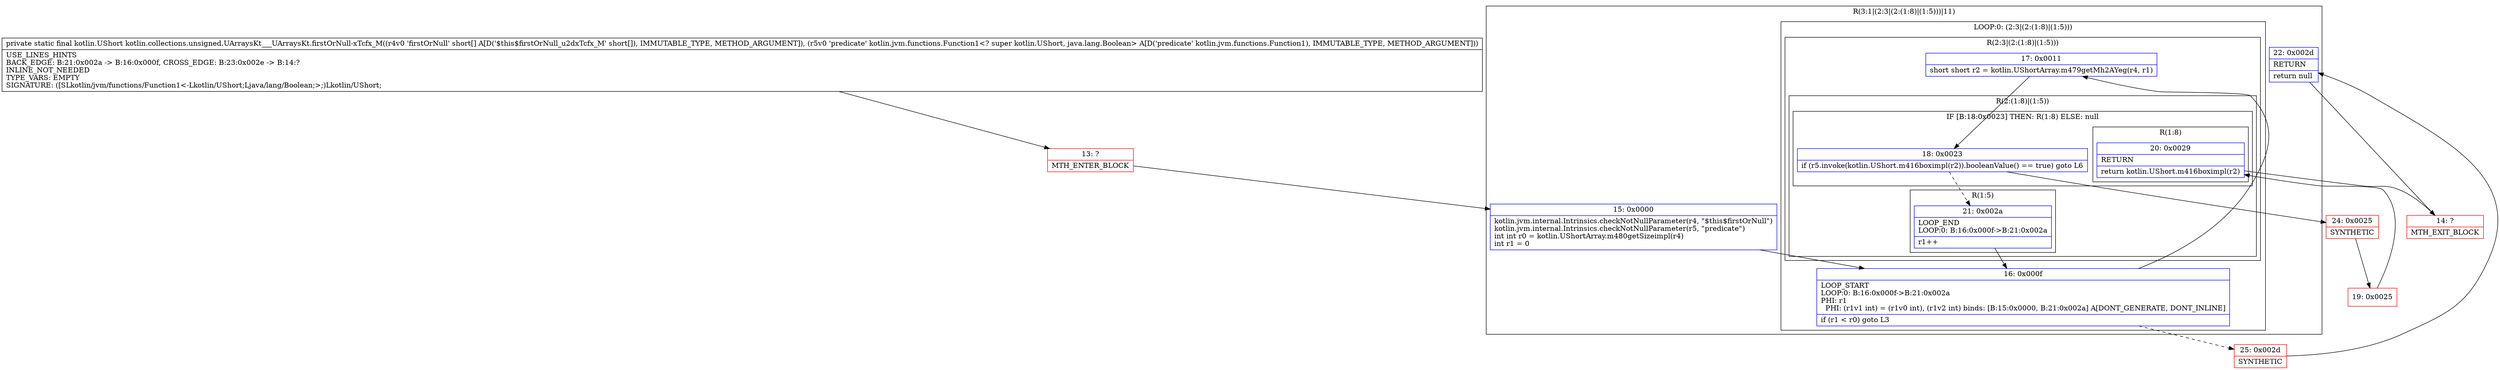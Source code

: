 digraph "CFG forkotlin.collections.unsigned.UArraysKt___UArraysKt.firstOrNull\-xTcfx_M([SLkotlin\/jvm\/functions\/Function1;)Lkotlin\/UShort;" {
subgraph cluster_Region_681553591 {
label = "R(3:1|(2:3|(2:(1:8)|(1:5)))|11)";
node [shape=record,color=blue];
Node_15 [shape=record,label="{15\:\ 0x0000|kotlin.jvm.internal.Intrinsics.checkNotNullParameter(r4, \"$this$firstOrNull\")\lkotlin.jvm.internal.Intrinsics.checkNotNullParameter(r5, \"predicate\")\lint int r0 = kotlin.UShortArray.m480getSizeimpl(r4)\lint r1 = 0\l}"];
subgraph cluster_LoopRegion_1630297699 {
label = "LOOP:0: (2:3|(2:(1:8)|(1:5)))";
node [shape=record,color=blue];
Node_16 [shape=record,label="{16\:\ 0x000f|LOOP_START\lLOOP:0: B:16:0x000f\-\>B:21:0x002a\lPHI: r1 \l  PHI: (r1v1 int) = (r1v0 int), (r1v2 int) binds: [B:15:0x0000, B:21:0x002a] A[DONT_GENERATE, DONT_INLINE]\l|if (r1 \< r0) goto L3\l}"];
subgraph cluster_Region_938886944 {
label = "R(2:3|(2:(1:8)|(1:5)))";
node [shape=record,color=blue];
Node_17 [shape=record,label="{17\:\ 0x0011|short short r2 = kotlin.UShortArray.m479getMh2AYeg(r4, r1)\l}"];
subgraph cluster_Region_877444408 {
label = "R(2:(1:8)|(1:5))";
node [shape=record,color=blue];
subgraph cluster_IfRegion_1648995711 {
label = "IF [B:18:0x0023] THEN: R(1:8) ELSE: null";
node [shape=record,color=blue];
Node_18 [shape=record,label="{18\:\ 0x0023|if (r5.invoke(kotlin.UShort.m416boximpl(r2)).booleanValue() == true) goto L6\l}"];
subgraph cluster_Region_1628776467 {
label = "R(1:8)";
node [shape=record,color=blue];
Node_20 [shape=record,label="{20\:\ 0x0029|RETURN\l|return kotlin.UShort.m416boximpl(r2)\l}"];
}
}
subgraph cluster_Region_268065246 {
label = "R(1:5)";
node [shape=record,color=blue];
Node_21 [shape=record,label="{21\:\ 0x002a|LOOP_END\lLOOP:0: B:16:0x000f\-\>B:21:0x002a\l|r1++\l}"];
}
}
}
}
Node_22 [shape=record,label="{22\:\ 0x002d|RETURN\l|return null\l}"];
}
Node_13 [shape=record,color=red,label="{13\:\ ?|MTH_ENTER_BLOCK\l}"];
Node_24 [shape=record,color=red,label="{24\:\ 0x0025|SYNTHETIC\l}"];
Node_19 [shape=record,color=red,label="{19\:\ 0x0025}"];
Node_14 [shape=record,color=red,label="{14\:\ ?|MTH_EXIT_BLOCK\l}"];
Node_25 [shape=record,color=red,label="{25\:\ 0x002d|SYNTHETIC\l}"];
MethodNode[shape=record,label="{private static final kotlin.UShort kotlin.collections.unsigned.UArraysKt___UArraysKt.firstOrNull\-xTcfx_M((r4v0 'firstOrNull' short[] A[D('$this$firstOrNull_u2dxTcfx_M' short[]), IMMUTABLE_TYPE, METHOD_ARGUMENT]), (r5v0 'predicate' kotlin.jvm.functions.Function1\<? super kotlin.UShort, java.lang.Boolean\> A[D('predicate' kotlin.jvm.functions.Function1), IMMUTABLE_TYPE, METHOD_ARGUMENT]))  | USE_LINES_HINTS\lBACK_EDGE: B:21:0x002a \-\> B:16:0x000f, CROSS_EDGE: B:23:0x002e \-\> B:14:?\lINLINE_NOT_NEEDED\lTYPE_VARS: EMPTY\lSIGNATURE: ([SLkotlin\/jvm\/functions\/Function1\<\-Lkotlin\/UShort;Ljava\/lang\/Boolean;\>;)Lkotlin\/UShort;\l}"];
MethodNode -> Node_13;Node_15 -> Node_16;
Node_16 -> Node_17;
Node_16 -> Node_25[style=dashed];
Node_17 -> Node_18;
Node_18 -> Node_21[style=dashed];
Node_18 -> Node_24;
Node_20 -> Node_14;
Node_21 -> Node_16;
Node_22 -> Node_14;
Node_13 -> Node_15;
Node_24 -> Node_19;
Node_19 -> Node_20;
Node_25 -> Node_22;
}

